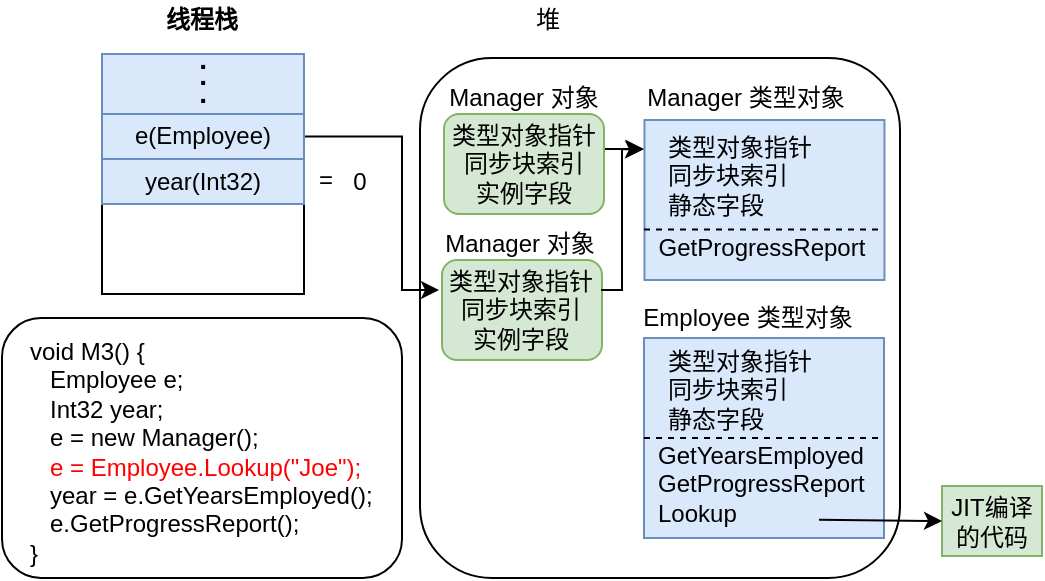 <mxfile version="13.9.9" type="device"><diagram id="oZOIhxxBzphTB8hy_aHh" name="第 1 页"><mxGraphModel dx="922" dy="810" grid="1" gridSize="10" guides="1" tooltips="1" connect="1" arrows="1" fold="1" page="1" pageScale="1" pageWidth="827" pageHeight="1169" math="0" shadow="0"><root><mxCell id="0"/><mxCell id="1" parent="0"/><mxCell id="d09rkIpZLpB8OHI6-Wms-1" value="" style="rounded=0;whiteSpace=wrap;html=1;" parent="1" vertex="1"><mxGeometry x="210" y="248" width="101" height="120" as="geometry"/></mxCell><mxCell id="d09rkIpZLpB8OHI6-Wms-2" value="" style="rounded=1;whiteSpace=wrap;html=1;" parent="1" vertex="1"><mxGeometry x="160" y="380" width="200" height="130" as="geometry"/></mxCell><mxCell id="d09rkIpZLpB8OHI6-Wms-3" value="void M3() {&lt;br&gt;&amp;nbsp; &lt;font color=&quot;#ff0000&quot;&gt;&amp;nbsp;&lt;/font&gt;Employee e;&lt;br&gt;&amp;nbsp; &amp;nbsp;Int32 year;&lt;br&gt;&amp;nbsp; &amp;nbsp;e = new Manager();&lt;br&gt;&amp;nbsp; &amp;nbsp;&lt;font color=&quot;#ff0000&quot;&gt;e = Employee.Lookup(&quot;Joe&quot;);&lt;/font&gt;&lt;br&gt;&amp;nbsp; &amp;nbsp;year = e.GetYearsEmployed();&lt;br&gt;&amp;nbsp; &amp;nbsp;e.GetProgressReport();&lt;br&gt;}" style="text;html=1;strokeColor=none;fillColor=none;align=left;verticalAlign=top;whiteSpace=wrap;rounded=0;" parent="1" vertex="1"><mxGeometry x="172" y="383" width="180" height="120" as="geometry"/></mxCell><mxCell id="d09rkIpZLpB8OHI6-Wms-4" value="" style="rounded=1;whiteSpace=wrap;html=1;" parent="1" vertex="1"><mxGeometry x="369" y="250" width="240" height="260" as="geometry"/></mxCell><mxCell id="d09rkIpZLpB8OHI6-Wms-5" value="" style="rounded=0;whiteSpace=wrap;html=1;fillColor=#dae8fc;strokeColor=#6c8ebf;" parent="1" vertex="1"><mxGeometry x="210" y="248" width="101" height="30" as="geometry"/></mxCell><mxCell id="d09rkIpZLpB8OHI6-Wms-6" value="" style="group" parent="1" vertex="1" connectable="0"><mxGeometry x="241" y="244" width="40" height="37" as="geometry"/></mxCell><mxCell id="d09rkIpZLpB8OHI6-Wms-7" value="&lt;b&gt;&lt;font style=&quot;font-size: 14px&quot;&gt;·&lt;/font&gt;&lt;/b&gt;" style="text;html=1;strokeColor=none;fillColor=none;align=center;verticalAlign=middle;whiteSpace=wrap;rounded=0;" parent="d09rkIpZLpB8OHI6-Wms-6" vertex="1"><mxGeometry width="40" height="20" as="geometry"/></mxCell><mxCell id="d09rkIpZLpB8OHI6-Wms-8" value="&lt;b&gt;&lt;font style=&quot;font-size: 14px&quot;&gt;·&lt;/font&gt;&lt;/b&gt;" style="text;html=1;strokeColor=none;fillColor=none;align=center;verticalAlign=middle;whiteSpace=wrap;rounded=0;" parent="d09rkIpZLpB8OHI6-Wms-6" vertex="1"><mxGeometry y="8" width="40" height="20" as="geometry"/></mxCell><mxCell id="d09rkIpZLpB8OHI6-Wms-9" value="&lt;b&gt;&lt;font style=&quot;font-size: 14px&quot;&gt;·&lt;/font&gt;&lt;/b&gt;" style="text;html=1;strokeColor=none;fillColor=none;align=center;verticalAlign=middle;whiteSpace=wrap;rounded=0;" parent="d09rkIpZLpB8OHI6-Wms-6" vertex="1"><mxGeometry y="17" width="40" height="20" as="geometry"/></mxCell><mxCell id="d09rkIpZLpB8OHI6-Wms-10" value="线程栈" style="text;html=1;strokeColor=none;fillColor=none;align=center;verticalAlign=middle;whiteSpace=wrap;rounded=0;fontStyle=1" parent="1" vertex="1"><mxGeometry x="240" y="221" width="40" height="20" as="geometry"/></mxCell><mxCell id="d09rkIpZLpB8OHI6-Wms-11" value="堆" style="text;html=1;strokeColor=none;fillColor=none;align=center;verticalAlign=middle;whiteSpace=wrap;rounded=0;" parent="1" vertex="1"><mxGeometry x="413" y="221" width="40" height="20" as="geometry"/></mxCell><mxCell id="d09rkIpZLpB8OHI6-Wms-12" value="" style="group" parent="1" vertex="1" connectable="0"><mxGeometry x="481.24" y="281" width="120" height="80" as="geometry"/></mxCell><mxCell id="d09rkIpZLpB8OHI6-Wms-13" value="" style="rounded=0;whiteSpace=wrap;html=1;fillColor=#dae8fc;strokeColor=#6c8ebf;" parent="d09rkIpZLpB8OHI6-Wms-12" vertex="1"><mxGeometry width="120" height="80" as="geometry"/></mxCell><mxCell id="d09rkIpZLpB8OHI6-Wms-14" value="类型对象指针&lt;br&gt;同步块索引&lt;br&gt;静态字段" style="text;html=1;strokeColor=none;fillColor=none;align=left;verticalAlign=top;whiteSpace=wrap;rounded=0;" parent="d09rkIpZLpB8OHI6-Wms-12" vertex="1"><mxGeometry x="10" width="90" height="50" as="geometry"/></mxCell><mxCell id="d09rkIpZLpB8OHI6-Wms-15" value="GetProgressReport" style="text;html=1;strokeColor=none;fillColor=none;align=center;verticalAlign=middle;whiteSpace=wrap;rounded=0;" parent="d09rkIpZLpB8OHI6-Wms-12" vertex="1"><mxGeometry x="4" y="54" width="110" height="20" as="geometry"/></mxCell><mxCell id="d09rkIpZLpB8OHI6-Wms-16" value="" style="endArrow=none;dashed=1;html=1;entryX=0.998;entryY=0.684;entryDx=0;entryDy=0;exitX=-0.002;exitY=0.684;exitDx=0;exitDy=0;entryPerimeter=0;exitPerimeter=0;" parent="d09rkIpZLpB8OHI6-Wms-12" source="d09rkIpZLpB8OHI6-Wms-13" target="d09rkIpZLpB8OHI6-Wms-13" edge="1"><mxGeometry width="50" height="50" relative="1" as="geometry"><mxPoint x="-130" y="80" as="sourcePoint"/><mxPoint x="-80" y="30" as="targetPoint"/></mxGeometry></mxCell><mxCell id="d09rkIpZLpB8OHI6-Wms-17" value="" style="group" parent="1" vertex="1" connectable="0"><mxGeometry x="481" y="390" width="120" height="100" as="geometry"/></mxCell><mxCell id="d09rkIpZLpB8OHI6-Wms-18" value="" style="rounded=0;whiteSpace=wrap;html=1;fillColor=#dae8fc;strokeColor=#6c8ebf;" parent="d09rkIpZLpB8OHI6-Wms-17" vertex="1"><mxGeometry width="120" height="100" as="geometry"/></mxCell><mxCell id="d09rkIpZLpB8OHI6-Wms-19" value="类型对象指针&lt;br&gt;同步块索引&lt;br&gt;静态字段" style="text;html=1;strokeColor=none;fillColor=none;align=left;verticalAlign=top;whiteSpace=wrap;rounded=0;" parent="d09rkIpZLpB8OHI6-Wms-17" vertex="1"><mxGeometry x="10" y="-2" width="90" height="45.455" as="geometry"/></mxCell><mxCell id="d09rkIpZLpB8OHI6-Wms-20" value="" style="endArrow=none;dashed=1;html=1;entryX=1;entryY=0.5;entryDx=0;entryDy=0;exitX=0;exitY=0.5;exitDx=0;exitDy=0;" parent="d09rkIpZLpB8OHI6-Wms-17" source="d09rkIpZLpB8OHI6-Wms-18" target="d09rkIpZLpB8OHI6-Wms-18" edge="1"><mxGeometry width="50" height="50" relative="1" as="geometry"><mxPoint x="-130" y="72.727" as="sourcePoint"/><mxPoint x="-80" y="27.273" as="targetPoint"/></mxGeometry></mxCell><mxCell id="d09rkIpZLpB8OHI6-Wms-21" value="GetYearsEmployed&lt;br&gt;GetProgressReport&lt;br&gt;Lookup" style="text;html=1;strokeColor=none;fillColor=none;align=left;verticalAlign=middle;whiteSpace=wrap;rounded=0;" parent="d09rkIpZLpB8OHI6-Wms-17" vertex="1"><mxGeometry x="5" y="54.545" width="110" height="36.364" as="geometry"/></mxCell><mxCell id="d09rkIpZLpB8OHI6-Wms-22" value="Manager 类型对象" style="text;html=1;strokeColor=none;fillColor=none;align=center;verticalAlign=middle;whiteSpace=wrap;rounded=0;" parent="1" vertex="1"><mxGeometry x="477" y="260" width="110" height="20" as="geometry"/></mxCell><mxCell id="d09rkIpZLpB8OHI6-Wms-23" value="Employee 类型对象" style="text;html=1;strokeColor=none;fillColor=none;align=center;verticalAlign=middle;whiteSpace=wrap;rounded=0;" parent="1" vertex="1"><mxGeometry x="478" y="370" width="110" height="20" as="geometry"/></mxCell><mxCell id="d09rkIpZLpB8OHI6-Wms-24" style="edgeStyle=orthogonalEdgeStyle;rounded=0;orthogonalLoop=1;jettySize=auto;html=1;entryX=0;entryY=0.25;entryDx=0;entryDy=0;" parent="1" source="d09rkIpZLpB8OHI6-Wms-25" target="d09rkIpZLpB8OHI6-Wms-36" edge="1"><mxGeometry relative="1" as="geometry"><mxPoint x="350" y="260" as="targetPoint"/><Array as="points"><mxPoint x="360" y="289"/><mxPoint x="360" y="366"/></Array></mxGeometry></mxCell><mxCell id="d09rkIpZLpB8OHI6-Wms-25" value="e(Employee)" style="rounded=0;whiteSpace=wrap;html=1;fillColor=#dae8fc;strokeColor=#6c8ebf;" parent="1" vertex="1"><mxGeometry x="210" y="278" width="101" height="22.5" as="geometry"/></mxCell><mxCell id="d09rkIpZLpB8OHI6-Wms-26" value="year(Int32)" style="rounded=0;whiteSpace=wrap;html=1;fillColor=#dae8fc;strokeColor=#6c8ebf;" parent="1" vertex="1"><mxGeometry x="210" y="300.5" width="101" height="22.5" as="geometry"/></mxCell><mxCell id="d09rkIpZLpB8OHI6-Wms-27" value="=" style="text;html=1;strokeColor=none;fillColor=none;align=center;verticalAlign=middle;whiteSpace=wrap;rounded=0;" parent="1" vertex="1"><mxGeometry x="312" y="301" width="20" height="20" as="geometry"/></mxCell><mxCell id="d09rkIpZLpB8OHI6-Wms-28" value="0" style="text;html=1;strokeColor=none;fillColor=none;align=center;verticalAlign=middle;whiteSpace=wrap;rounded=0;" parent="1" vertex="1"><mxGeometry x="328.5" y="301.75" width="20" height="20" as="geometry"/></mxCell><mxCell id="d09rkIpZLpB8OHI6-Wms-32" style="edgeStyle=orthogonalEdgeStyle;rounded=0;orthogonalLoop=1;jettySize=auto;html=1;exitX=1;exitY=0.25;exitDx=0;exitDy=0;entryX=-0.002;entryY=0.182;entryDx=0;entryDy=0;entryPerimeter=0;" parent="1" source="d09rkIpZLpB8OHI6-Wms-31" target="d09rkIpZLpB8OHI6-Wms-13" edge="1"><mxGeometry relative="1" as="geometry"/></mxCell><mxCell id="d09rkIpZLpB8OHI6-Wms-33" value="Manager 对象" style="text;html=1;strokeColor=none;fillColor=none;align=center;verticalAlign=middle;whiteSpace=wrap;rounded=0;" parent="1" vertex="1"><mxGeometry x="379" y="260" width="84" height="20" as="geometry"/></mxCell><mxCell id="d09rkIpZLpB8OHI6-Wms-37" value="Manager 对象" style="text;html=1;strokeColor=none;fillColor=none;align=center;verticalAlign=middle;whiteSpace=wrap;rounded=0;" parent="1" vertex="1"><mxGeometry x="377" y="333" width="84" height="20" as="geometry"/></mxCell><mxCell id="d09rkIpZLpB8OHI6-Wms-38" value="JIT编译&lt;br&gt;的代码" style="rounded=0;whiteSpace=wrap;html=1;fillColor=#d5e8d4;strokeColor=#82b366;" parent="1" vertex="1"><mxGeometry x="630" y="464" width="50" height="35" as="geometry"/></mxCell><mxCell id="d09rkIpZLpB8OHI6-Wms-39" value="" style="group" parent="1" vertex="1" connectable="0"><mxGeometry x="381" y="278" width="80" height="50" as="geometry"/></mxCell><mxCell id="d09rkIpZLpB8OHI6-Wms-30" value="" style="rounded=1;whiteSpace=wrap;html=1;fillColor=#d5e8d4;strokeColor=#82b366;" parent="d09rkIpZLpB8OHI6-Wms-39" vertex="1"><mxGeometry width="80" height="50" as="geometry"/></mxCell><mxCell id="d09rkIpZLpB8OHI6-Wms-31" value="类型对象指针&lt;br&gt;同步块索引&lt;br&gt;实例字段" style="text;html=1;strokeColor=none;fillColor=none;align=center;verticalAlign=middle;whiteSpace=wrap;rounded=0;" parent="d09rkIpZLpB8OHI6-Wms-39" vertex="1"><mxGeometry y="10" width="80" height="30" as="geometry"/></mxCell><mxCell id="d09rkIpZLpB8OHI6-Wms-35" value="" style="rounded=1;whiteSpace=wrap;html=1;fillColor=#d5e8d4;strokeColor=#82b366;" parent="1" vertex="1"><mxGeometry x="380" y="351" width="80" height="50" as="geometry"/></mxCell><mxCell id="SZkigkHtHy2iCsmFztrB-1" style="edgeStyle=orthogonalEdgeStyle;rounded=0;orthogonalLoop=1;jettySize=auto;html=1;exitX=1;exitY=0.25;exitDx=0;exitDy=0;entryX=-0.006;entryY=0.183;entryDx=0;entryDy=0;entryPerimeter=0;" edge="1" parent="1" source="d09rkIpZLpB8OHI6-Wms-36" target="d09rkIpZLpB8OHI6-Wms-13"><mxGeometry relative="1" as="geometry"><Array as="points"><mxPoint x="470" y="366"/><mxPoint x="470" y="296"/></Array></mxGeometry></mxCell><mxCell id="d09rkIpZLpB8OHI6-Wms-36" value="类型对象指针&lt;br&gt;同步块索引&lt;br&gt;实例字段" style="text;html=1;strokeColor=none;fillColor=none;align=center;verticalAlign=middle;whiteSpace=wrap;rounded=0;" parent="1" vertex="1"><mxGeometry x="378.5" y="356" width="81" height="40" as="geometry"/></mxCell><mxCell id="d09rkIpZLpB8OHI6-Wms-40" value="" style="endArrow=classic;html=1;entryX=0;entryY=0.5;entryDx=0;entryDy=0;exitX=0.75;exitY=1;exitDx=0;exitDy=0;" parent="1" source="d09rkIpZLpB8OHI6-Wms-21" target="d09rkIpZLpB8OHI6-Wms-38" edge="1"><mxGeometry width="50" height="50" relative="1" as="geometry"><mxPoint x="600" y="590" as="sourcePoint"/><mxPoint x="650" y="540" as="targetPoint"/></mxGeometry></mxCell></root></mxGraphModel></diagram></mxfile>